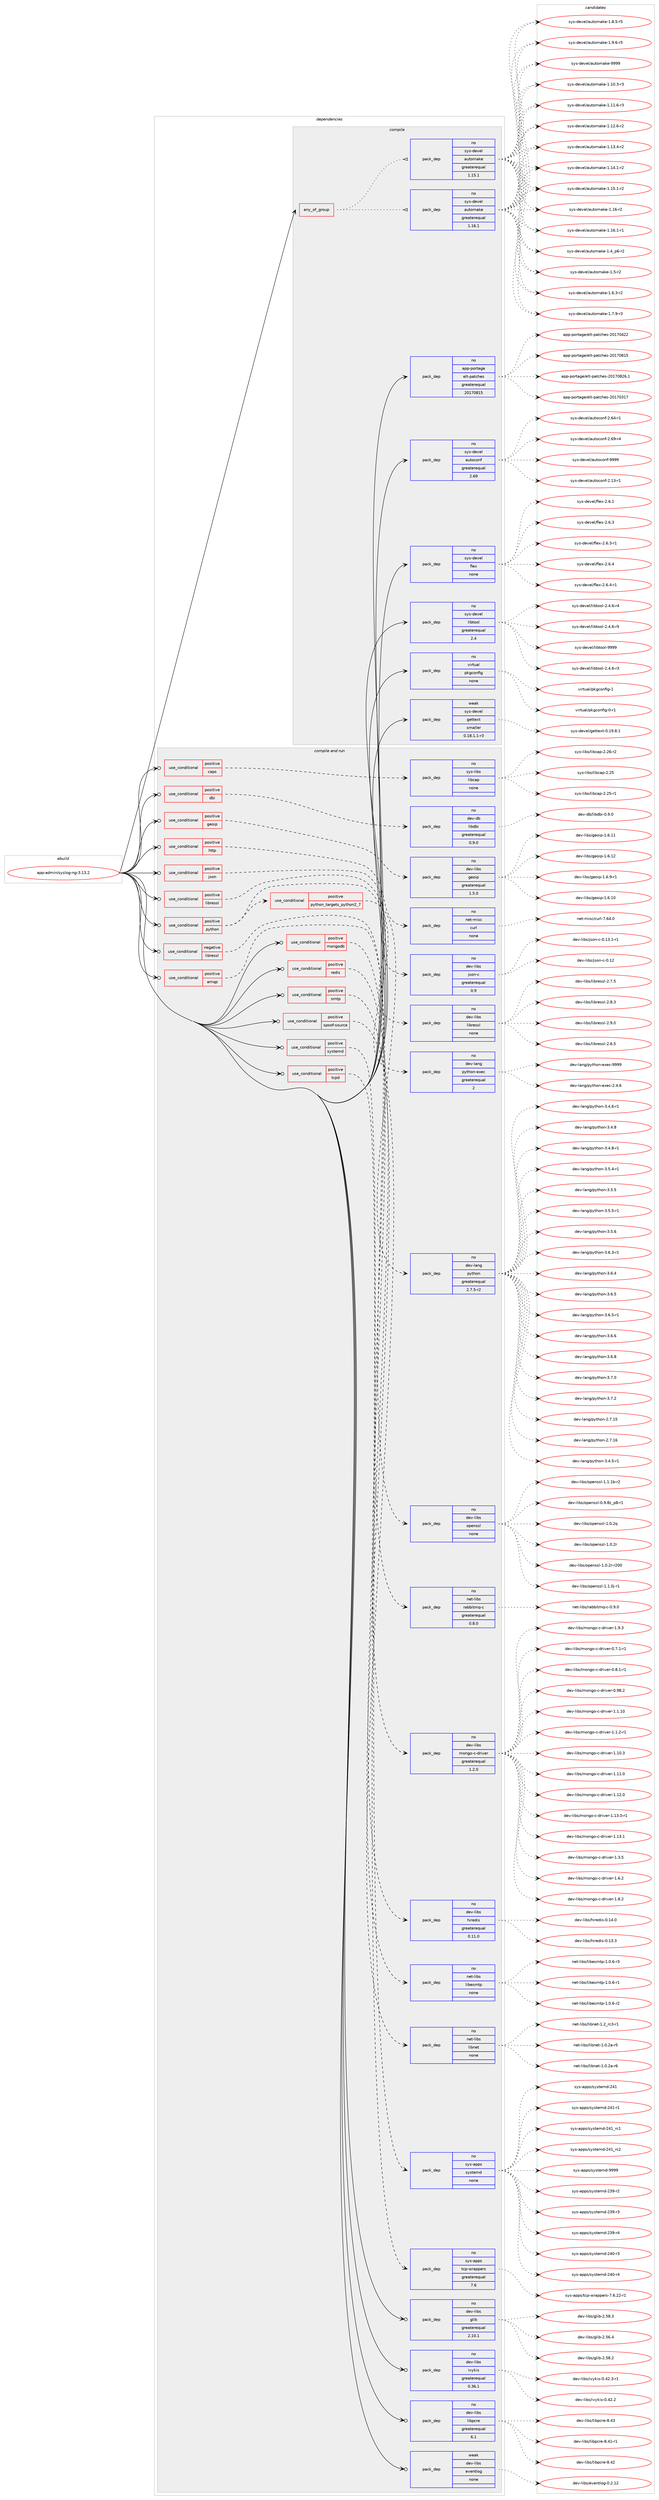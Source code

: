 digraph prolog {

# *************
# Graph options
# *************

newrank=true;
concentrate=true;
compound=true;
graph [rankdir=LR,fontname=Helvetica,fontsize=10,ranksep=1.5];#, ranksep=2.5, nodesep=0.2];
edge  [arrowhead=vee];
node  [fontname=Helvetica,fontsize=10];

# **********
# The ebuild
# **********

subgraph cluster_leftcol {
color=gray;
rank=same;
label=<<i>ebuild</i>>;
id [label="app-admin/syslog-ng-3.13.2", color=red, width=4, href="../app-admin/syslog-ng-3.13.2.svg"];
}

# ****************
# The dependencies
# ****************

subgraph cluster_midcol {
color=gray;
label=<<i>dependencies</i>>;
subgraph cluster_compile {
fillcolor="#eeeeee";
style=filled;
label=<<i>compile</i>>;
subgraph any19157 {
dependency1269637 [label=<<TABLE BORDER="0" CELLBORDER="1" CELLSPACING="0" CELLPADDING="4"><TR><TD CELLPADDING="10">any_of_group</TD></TR></TABLE>>, shape=none, color=red];subgraph pack903900 {
dependency1269638 [label=<<TABLE BORDER="0" CELLBORDER="1" CELLSPACING="0" CELLPADDING="4" WIDTH="220"><TR><TD ROWSPAN="6" CELLPADDING="30">pack_dep</TD></TR><TR><TD WIDTH="110">no</TD></TR><TR><TD>sys-devel</TD></TR><TR><TD>automake</TD></TR><TR><TD>greaterequal</TD></TR><TR><TD>1.16.1</TD></TR></TABLE>>, shape=none, color=blue];
}
dependency1269637:e -> dependency1269638:w [weight=20,style="dotted",arrowhead="oinv"];
subgraph pack903901 {
dependency1269639 [label=<<TABLE BORDER="0" CELLBORDER="1" CELLSPACING="0" CELLPADDING="4" WIDTH="220"><TR><TD ROWSPAN="6" CELLPADDING="30">pack_dep</TD></TR><TR><TD WIDTH="110">no</TD></TR><TR><TD>sys-devel</TD></TR><TR><TD>automake</TD></TR><TR><TD>greaterequal</TD></TR><TR><TD>1.15.1</TD></TR></TABLE>>, shape=none, color=blue];
}
dependency1269637:e -> dependency1269639:w [weight=20,style="dotted",arrowhead="oinv"];
}
id:e -> dependency1269637:w [weight=20,style="solid",arrowhead="vee"];
subgraph pack903902 {
dependency1269640 [label=<<TABLE BORDER="0" CELLBORDER="1" CELLSPACING="0" CELLPADDING="4" WIDTH="220"><TR><TD ROWSPAN="6" CELLPADDING="30">pack_dep</TD></TR><TR><TD WIDTH="110">no</TD></TR><TR><TD>app-portage</TD></TR><TR><TD>elt-patches</TD></TR><TR><TD>greaterequal</TD></TR><TR><TD>20170815</TD></TR></TABLE>>, shape=none, color=blue];
}
id:e -> dependency1269640:w [weight=20,style="solid",arrowhead="vee"];
subgraph pack903903 {
dependency1269641 [label=<<TABLE BORDER="0" CELLBORDER="1" CELLSPACING="0" CELLPADDING="4" WIDTH="220"><TR><TD ROWSPAN="6" CELLPADDING="30">pack_dep</TD></TR><TR><TD WIDTH="110">no</TD></TR><TR><TD>sys-devel</TD></TR><TR><TD>autoconf</TD></TR><TR><TD>greaterequal</TD></TR><TR><TD>2.69</TD></TR></TABLE>>, shape=none, color=blue];
}
id:e -> dependency1269641:w [weight=20,style="solid",arrowhead="vee"];
subgraph pack903904 {
dependency1269642 [label=<<TABLE BORDER="0" CELLBORDER="1" CELLSPACING="0" CELLPADDING="4" WIDTH="220"><TR><TD ROWSPAN="6" CELLPADDING="30">pack_dep</TD></TR><TR><TD WIDTH="110">no</TD></TR><TR><TD>sys-devel</TD></TR><TR><TD>flex</TD></TR><TR><TD>none</TD></TR><TR><TD></TD></TR></TABLE>>, shape=none, color=blue];
}
id:e -> dependency1269642:w [weight=20,style="solid",arrowhead="vee"];
subgraph pack903905 {
dependency1269643 [label=<<TABLE BORDER="0" CELLBORDER="1" CELLSPACING="0" CELLPADDING="4" WIDTH="220"><TR><TD ROWSPAN="6" CELLPADDING="30">pack_dep</TD></TR><TR><TD WIDTH="110">no</TD></TR><TR><TD>sys-devel</TD></TR><TR><TD>libtool</TD></TR><TR><TD>greaterequal</TD></TR><TR><TD>2.4</TD></TR></TABLE>>, shape=none, color=blue];
}
id:e -> dependency1269643:w [weight=20,style="solid",arrowhead="vee"];
subgraph pack903906 {
dependency1269644 [label=<<TABLE BORDER="0" CELLBORDER="1" CELLSPACING="0" CELLPADDING="4" WIDTH="220"><TR><TD ROWSPAN="6" CELLPADDING="30">pack_dep</TD></TR><TR><TD WIDTH="110">no</TD></TR><TR><TD>virtual</TD></TR><TR><TD>pkgconfig</TD></TR><TR><TD>none</TD></TR><TR><TD></TD></TR></TABLE>>, shape=none, color=blue];
}
id:e -> dependency1269644:w [weight=20,style="solid",arrowhead="vee"];
subgraph pack903907 {
dependency1269645 [label=<<TABLE BORDER="0" CELLBORDER="1" CELLSPACING="0" CELLPADDING="4" WIDTH="220"><TR><TD ROWSPAN="6" CELLPADDING="30">pack_dep</TD></TR><TR><TD WIDTH="110">weak</TD></TR><TR><TD>sys-devel</TD></TR><TR><TD>gettext</TD></TR><TR><TD>smaller</TD></TR><TR><TD>0.18.1.1-r3</TD></TR></TABLE>>, shape=none, color=blue];
}
id:e -> dependency1269645:w [weight=20,style="solid",arrowhead="vee"];
}
subgraph cluster_compileandrun {
fillcolor="#eeeeee";
style=filled;
label=<<i>compile and run</i>>;
subgraph cond346059 {
dependency1269646 [label=<<TABLE BORDER="0" CELLBORDER="1" CELLSPACING="0" CELLPADDING="4"><TR><TD ROWSPAN="3" CELLPADDING="10">use_conditional</TD></TR><TR><TD>negative</TD></TR><TR><TD>libressl</TD></TR></TABLE>>, shape=none, color=red];
subgraph pack903908 {
dependency1269647 [label=<<TABLE BORDER="0" CELLBORDER="1" CELLSPACING="0" CELLPADDING="4" WIDTH="220"><TR><TD ROWSPAN="6" CELLPADDING="30">pack_dep</TD></TR><TR><TD WIDTH="110">no</TD></TR><TR><TD>dev-libs</TD></TR><TR><TD>openssl</TD></TR><TR><TD>none</TD></TR><TR><TD></TD></TR></TABLE>>, shape=none, color=blue];
}
dependency1269646:e -> dependency1269647:w [weight=20,style="dashed",arrowhead="vee"];
}
id:e -> dependency1269646:w [weight=20,style="solid",arrowhead="odotvee"];
subgraph cond346060 {
dependency1269648 [label=<<TABLE BORDER="0" CELLBORDER="1" CELLSPACING="0" CELLPADDING="4"><TR><TD ROWSPAN="3" CELLPADDING="10">use_conditional</TD></TR><TR><TD>positive</TD></TR><TR><TD>amqp</TD></TR></TABLE>>, shape=none, color=red];
subgraph pack903909 {
dependency1269649 [label=<<TABLE BORDER="0" CELLBORDER="1" CELLSPACING="0" CELLPADDING="4" WIDTH="220"><TR><TD ROWSPAN="6" CELLPADDING="30">pack_dep</TD></TR><TR><TD WIDTH="110">no</TD></TR><TR><TD>net-libs</TD></TR><TR><TD>rabbitmq-c</TD></TR><TR><TD>greaterequal</TD></TR><TR><TD>0.8.0</TD></TR></TABLE>>, shape=none, color=blue];
}
dependency1269648:e -> dependency1269649:w [weight=20,style="dashed",arrowhead="vee"];
}
id:e -> dependency1269648:w [weight=20,style="solid",arrowhead="odotvee"];
subgraph cond346061 {
dependency1269650 [label=<<TABLE BORDER="0" CELLBORDER="1" CELLSPACING="0" CELLPADDING="4"><TR><TD ROWSPAN="3" CELLPADDING="10">use_conditional</TD></TR><TR><TD>positive</TD></TR><TR><TD>caps</TD></TR></TABLE>>, shape=none, color=red];
subgraph pack903910 {
dependency1269651 [label=<<TABLE BORDER="0" CELLBORDER="1" CELLSPACING="0" CELLPADDING="4" WIDTH="220"><TR><TD ROWSPAN="6" CELLPADDING="30">pack_dep</TD></TR><TR><TD WIDTH="110">no</TD></TR><TR><TD>sys-libs</TD></TR><TR><TD>libcap</TD></TR><TR><TD>none</TD></TR><TR><TD></TD></TR></TABLE>>, shape=none, color=blue];
}
dependency1269650:e -> dependency1269651:w [weight=20,style="dashed",arrowhead="vee"];
}
id:e -> dependency1269650:w [weight=20,style="solid",arrowhead="odotvee"];
subgraph cond346062 {
dependency1269652 [label=<<TABLE BORDER="0" CELLBORDER="1" CELLSPACING="0" CELLPADDING="4"><TR><TD ROWSPAN="3" CELLPADDING="10">use_conditional</TD></TR><TR><TD>positive</TD></TR><TR><TD>dbi</TD></TR></TABLE>>, shape=none, color=red];
subgraph pack903911 {
dependency1269653 [label=<<TABLE BORDER="0" CELLBORDER="1" CELLSPACING="0" CELLPADDING="4" WIDTH="220"><TR><TD ROWSPAN="6" CELLPADDING="30">pack_dep</TD></TR><TR><TD WIDTH="110">no</TD></TR><TR><TD>dev-db</TD></TR><TR><TD>libdbi</TD></TR><TR><TD>greaterequal</TD></TR><TR><TD>0.9.0</TD></TR></TABLE>>, shape=none, color=blue];
}
dependency1269652:e -> dependency1269653:w [weight=20,style="dashed",arrowhead="vee"];
}
id:e -> dependency1269652:w [weight=20,style="solid",arrowhead="odotvee"];
subgraph cond346063 {
dependency1269654 [label=<<TABLE BORDER="0" CELLBORDER="1" CELLSPACING="0" CELLPADDING="4"><TR><TD ROWSPAN="3" CELLPADDING="10">use_conditional</TD></TR><TR><TD>positive</TD></TR><TR><TD>geoip</TD></TR></TABLE>>, shape=none, color=red];
subgraph pack903912 {
dependency1269655 [label=<<TABLE BORDER="0" CELLBORDER="1" CELLSPACING="0" CELLPADDING="4" WIDTH="220"><TR><TD ROWSPAN="6" CELLPADDING="30">pack_dep</TD></TR><TR><TD WIDTH="110">no</TD></TR><TR><TD>dev-libs</TD></TR><TR><TD>geoip</TD></TR><TR><TD>greaterequal</TD></TR><TR><TD>1.5.0</TD></TR></TABLE>>, shape=none, color=blue];
}
dependency1269654:e -> dependency1269655:w [weight=20,style="dashed",arrowhead="vee"];
}
id:e -> dependency1269654:w [weight=20,style="solid",arrowhead="odotvee"];
subgraph cond346064 {
dependency1269656 [label=<<TABLE BORDER="0" CELLBORDER="1" CELLSPACING="0" CELLPADDING="4"><TR><TD ROWSPAN="3" CELLPADDING="10">use_conditional</TD></TR><TR><TD>positive</TD></TR><TR><TD>http</TD></TR></TABLE>>, shape=none, color=red];
subgraph pack903913 {
dependency1269657 [label=<<TABLE BORDER="0" CELLBORDER="1" CELLSPACING="0" CELLPADDING="4" WIDTH="220"><TR><TD ROWSPAN="6" CELLPADDING="30">pack_dep</TD></TR><TR><TD WIDTH="110">no</TD></TR><TR><TD>net-misc</TD></TR><TR><TD>curl</TD></TR><TR><TD>none</TD></TR><TR><TD></TD></TR></TABLE>>, shape=none, color=blue];
}
dependency1269656:e -> dependency1269657:w [weight=20,style="dashed",arrowhead="vee"];
}
id:e -> dependency1269656:w [weight=20,style="solid",arrowhead="odotvee"];
subgraph cond346065 {
dependency1269658 [label=<<TABLE BORDER="0" CELLBORDER="1" CELLSPACING="0" CELLPADDING="4"><TR><TD ROWSPAN="3" CELLPADDING="10">use_conditional</TD></TR><TR><TD>positive</TD></TR><TR><TD>json</TD></TR></TABLE>>, shape=none, color=red];
subgraph pack903914 {
dependency1269659 [label=<<TABLE BORDER="0" CELLBORDER="1" CELLSPACING="0" CELLPADDING="4" WIDTH="220"><TR><TD ROWSPAN="6" CELLPADDING="30">pack_dep</TD></TR><TR><TD WIDTH="110">no</TD></TR><TR><TD>dev-libs</TD></TR><TR><TD>json-c</TD></TR><TR><TD>greaterequal</TD></TR><TR><TD>0.9</TD></TR></TABLE>>, shape=none, color=blue];
}
dependency1269658:e -> dependency1269659:w [weight=20,style="dashed",arrowhead="vee"];
}
id:e -> dependency1269658:w [weight=20,style="solid",arrowhead="odotvee"];
subgraph cond346066 {
dependency1269660 [label=<<TABLE BORDER="0" CELLBORDER="1" CELLSPACING="0" CELLPADDING="4"><TR><TD ROWSPAN="3" CELLPADDING="10">use_conditional</TD></TR><TR><TD>positive</TD></TR><TR><TD>libressl</TD></TR></TABLE>>, shape=none, color=red];
subgraph pack903915 {
dependency1269661 [label=<<TABLE BORDER="0" CELLBORDER="1" CELLSPACING="0" CELLPADDING="4" WIDTH="220"><TR><TD ROWSPAN="6" CELLPADDING="30">pack_dep</TD></TR><TR><TD WIDTH="110">no</TD></TR><TR><TD>dev-libs</TD></TR><TR><TD>libressl</TD></TR><TR><TD>none</TD></TR><TR><TD></TD></TR></TABLE>>, shape=none, color=blue];
}
dependency1269660:e -> dependency1269661:w [weight=20,style="dashed",arrowhead="vee"];
}
id:e -> dependency1269660:w [weight=20,style="solid",arrowhead="odotvee"];
subgraph cond346067 {
dependency1269662 [label=<<TABLE BORDER="0" CELLBORDER="1" CELLSPACING="0" CELLPADDING="4"><TR><TD ROWSPAN="3" CELLPADDING="10">use_conditional</TD></TR><TR><TD>positive</TD></TR><TR><TD>mongodb</TD></TR></TABLE>>, shape=none, color=red];
subgraph pack903916 {
dependency1269663 [label=<<TABLE BORDER="0" CELLBORDER="1" CELLSPACING="0" CELLPADDING="4" WIDTH="220"><TR><TD ROWSPAN="6" CELLPADDING="30">pack_dep</TD></TR><TR><TD WIDTH="110">no</TD></TR><TR><TD>dev-libs</TD></TR><TR><TD>mongo-c-driver</TD></TR><TR><TD>greaterequal</TD></TR><TR><TD>1.2.0</TD></TR></TABLE>>, shape=none, color=blue];
}
dependency1269662:e -> dependency1269663:w [weight=20,style="dashed",arrowhead="vee"];
}
id:e -> dependency1269662:w [weight=20,style="solid",arrowhead="odotvee"];
subgraph cond346068 {
dependency1269664 [label=<<TABLE BORDER="0" CELLBORDER="1" CELLSPACING="0" CELLPADDING="4"><TR><TD ROWSPAN="3" CELLPADDING="10">use_conditional</TD></TR><TR><TD>positive</TD></TR><TR><TD>python</TD></TR></TABLE>>, shape=none, color=red];
subgraph cond346069 {
dependency1269665 [label=<<TABLE BORDER="0" CELLBORDER="1" CELLSPACING="0" CELLPADDING="4"><TR><TD ROWSPAN="3" CELLPADDING="10">use_conditional</TD></TR><TR><TD>positive</TD></TR><TR><TD>python_targets_python2_7</TD></TR></TABLE>>, shape=none, color=red];
subgraph pack903917 {
dependency1269666 [label=<<TABLE BORDER="0" CELLBORDER="1" CELLSPACING="0" CELLPADDING="4" WIDTH="220"><TR><TD ROWSPAN="6" CELLPADDING="30">pack_dep</TD></TR><TR><TD WIDTH="110">no</TD></TR><TR><TD>dev-lang</TD></TR><TR><TD>python</TD></TR><TR><TD>greaterequal</TD></TR><TR><TD>2.7.5-r2</TD></TR></TABLE>>, shape=none, color=blue];
}
dependency1269665:e -> dependency1269666:w [weight=20,style="dashed",arrowhead="vee"];
}
dependency1269664:e -> dependency1269665:w [weight=20,style="dashed",arrowhead="vee"];
subgraph pack903918 {
dependency1269667 [label=<<TABLE BORDER="0" CELLBORDER="1" CELLSPACING="0" CELLPADDING="4" WIDTH="220"><TR><TD ROWSPAN="6" CELLPADDING="30">pack_dep</TD></TR><TR><TD WIDTH="110">no</TD></TR><TR><TD>dev-lang</TD></TR><TR><TD>python-exec</TD></TR><TR><TD>greaterequal</TD></TR><TR><TD>2</TD></TR></TABLE>>, shape=none, color=blue];
}
dependency1269664:e -> dependency1269667:w [weight=20,style="dashed",arrowhead="vee"];
}
id:e -> dependency1269664:w [weight=20,style="solid",arrowhead="odotvee"];
subgraph cond346070 {
dependency1269668 [label=<<TABLE BORDER="0" CELLBORDER="1" CELLSPACING="0" CELLPADDING="4"><TR><TD ROWSPAN="3" CELLPADDING="10">use_conditional</TD></TR><TR><TD>positive</TD></TR><TR><TD>redis</TD></TR></TABLE>>, shape=none, color=red];
subgraph pack903919 {
dependency1269669 [label=<<TABLE BORDER="0" CELLBORDER="1" CELLSPACING="0" CELLPADDING="4" WIDTH="220"><TR><TD ROWSPAN="6" CELLPADDING="30">pack_dep</TD></TR><TR><TD WIDTH="110">no</TD></TR><TR><TD>dev-libs</TD></TR><TR><TD>hiredis</TD></TR><TR><TD>greaterequal</TD></TR><TR><TD>0.11.0</TD></TR></TABLE>>, shape=none, color=blue];
}
dependency1269668:e -> dependency1269669:w [weight=20,style="dashed",arrowhead="vee"];
}
id:e -> dependency1269668:w [weight=20,style="solid",arrowhead="odotvee"];
subgraph cond346071 {
dependency1269670 [label=<<TABLE BORDER="0" CELLBORDER="1" CELLSPACING="0" CELLPADDING="4"><TR><TD ROWSPAN="3" CELLPADDING="10">use_conditional</TD></TR><TR><TD>positive</TD></TR><TR><TD>smtp</TD></TR></TABLE>>, shape=none, color=red];
subgraph pack903920 {
dependency1269671 [label=<<TABLE BORDER="0" CELLBORDER="1" CELLSPACING="0" CELLPADDING="4" WIDTH="220"><TR><TD ROWSPAN="6" CELLPADDING="30">pack_dep</TD></TR><TR><TD WIDTH="110">no</TD></TR><TR><TD>net-libs</TD></TR><TR><TD>libesmtp</TD></TR><TR><TD>none</TD></TR><TR><TD></TD></TR></TABLE>>, shape=none, color=blue];
}
dependency1269670:e -> dependency1269671:w [weight=20,style="dashed",arrowhead="vee"];
}
id:e -> dependency1269670:w [weight=20,style="solid",arrowhead="odotvee"];
subgraph cond346072 {
dependency1269672 [label=<<TABLE BORDER="0" CELLBORDER="1" CELLSPACING="0" CELLPADDING="4"><TR><TD ROWSPAN="3" CELLPADDING="10">use_conditional</TD></TR><TR><TD>positive</TD></TR><TR><TD>spoof-source</TD></TR></TABLE>>, shape=none, color=red];
subgraph pack903921 {
dependency1269673 [label=<<TABLE BORDER="0" CELLBORDER="1" CELLSPACING="0" CELLPADDING="4" WIDTH="220"><TR><TD ROWSPAN="6" CELLPADDING="30">pack_dep</TD></TR><TR><TD WIDTH="110">no</TD></TR><TR><TD>net-libs</TD></TR><TR><TD>libnet</TD></TR><TR><TD>none</TD></TR><TR><TD></TD></TR></TABLE>>, shape=none, color=blue];
}
dependency1269672:e -> dependency1269673:w [weight=20,style="dashed",arrowhead="vee"];
}
id:e -> dependency1269672:w [weight=20,style="solid",arrowhead="odotvee"];
subgraph cond346073 {
dependency1269674 [label=<<TABLE BORDER="0" CELLBORDER="1" CELLSPACING="0" CELLPADDING="4"><TR><TD ROWSPAN="3" CELLPADDING="10">use_conditional</TD></TR><TR><TD>positive</TD></TR><TR><TD>systemd</TD></TR></TABLE>>, shape=none, color=red];
subgraph pack903922 {
dependency1269675 [label=<<TABLE BORDER="0" CELLBORDER="1" CELLSPACING="0" CELLPADDING="4" WIDTH="220"><TR><TD ROWSPAN="6" CELLPADDING="30">pack_dep</TD></TR><TR><TD WIDTH="110">no</TD></TR><TR><TD>sys-apps</TD></TR><TR><TD>systemd</TD></TR><TR><TD>none</TD></TR><TR><TD></TD></TR></TABLE>>, shape=none, color=blue];
}
dependency1269674:e -> dependency1269675:w [weight=20,style="dashed",arrowhead="vee"];
}
id:e -> dependency1269674:w [weight=20,style="solid",arrowhead="odotvee"];
subgraph cond346074 {
dependency1269676 [label=<<TABLE BORDER="0" CELLBORDER="1" CELLSPACING="0" CELLPADDING="4"><TR><TD ROWSPAN="3" CELLPADDING="10">use_conditional</TD></TR><TR><TD>positive</TD></TR><TR><TD>tcpd</TD></TR></TABLE>>, shape=none, color=red];
subgraph pack903923 {
dependency1269677 [label=<<TABLE BORDER="0" CELLBORDER="1" CELLSPACING="0" CELLPADDING="4" WIDTH="220"><TR><TD ROWSPAN="6" CELLPADDING="30">pack_dep</TD></TR><TR><TD WIDTH="110">no</TD></TR><TR><TD>sys-apps</TD></TR><TR><TD>tcp-wrappers</TD></TR><TR><TD>greaterequal</TD></TR><TR><TD>7.6</TD></TR></TABLE>>, shape=none, color=blue];
}
dependency1269676:e -> dependency1269677:w [weight=20,style="dashed",arrowhead="vee"];
}
id:e -> dependency1269676:w [weight=20,style="solid",arrowhead="odotvee"];
subgraph pack903924 {
dependency1269678 [label=<<TABLE BORDER="0" CELLBORDER="1" CELLSPACING="0" CELLPADDING="4" WIDTH="220"><TR><TD ROWSPAN="6" CELLPADDING="30">pack_dep</TD></TR><TR><TD WIDTH="110">no</TD></TR><TR><TD>dev-libs</TD></TR><TR><TD>glib</TD></TR><TR><TD>greaterequal</TD></TR><TR><TD>2.10.1</TD></TR></TABLE>>, shape=none, color=blue];
}
id:e -> dependency1269678:w [weight=20,style="solid",arrowhead="odotvee"];
subgraph pack903925 {
dependency1269679 [label=<<TABLE BORDER="0" CELLBORDER="1" CELLSPACING="0" CELLPADDING="4" WIDTH="220"><TR><TD ROWSPAN="6" CELLPADDING="30">pack_dep</TD></TR><TR><TD WIDTH="110">no</TD></TR><TR><TD>dev-libs</TD></TR><TR><TD>ivykis</TD></TR><TR><TD>greaterequal</TD></TR><TR><TD>0.36.1</TD></TR></TABLE>>, shape=none, color=blue];
}
id:e -> dependency1269679:w [weight=20,style="solid",arrowhead="odotvee"];
subgraph pack903926 {
dependency1269680 [label=<<TABLE BORDER="0" CELLBORDER="1" CELLSPACING="0" CELLPADDING="4" WIDTH="220"><TR><TD ROWSPAN="6" CELLPADDING="30">pack_dep</TD></TR><TR><TD WIDTH="110">no</TD></TR><TR><TD>dev-libs</TD></TR><TR><TD>libpcre</TD></TR><TR><TD>greaterequal</TD></TR><TR><TD>6.1</TD></TR></TABLE>>, shape=none, color=blue];
}
id:e -> dependency1269680:w [weight=20,style="solid",arrowhead="odotvee"];
subgraph pack903927 {
dependency1269681 [label=<<TABLE BORDER="0" CELLBORDER="1" CELLSPACING="0" CELLPADDING="4" WIDTH="220"><TR><TD ROWSPAN="6" CELLPADDING="30">pack_dep</TD></TR><TR><TD WIDTH="110">weak</TD></TR><TR><TD>dev-libs</TD></TR><TR><TD>eventlog</TD></TR><TR><TD>none</TD></TR><TR><TD></TD></TR></TABLE>>, shape=none, color=blue];
}
id:e -> dependency1269681:w [weight=20,style="solid",arrowhead="odotvee"];
}
subgraph cluster_run {
fillcolor="#eeeeee";
style=filled;
label=<<i>run</i>>;
}
}

# **************
# The candidates
# **************

subgraph cluster_choices {
rank=same;
color=gray;
label=<<i>candidates</i>>;

subgraph choice903900 {
color=black;
nodesep=1;
choice11512111545100101118101108479711711611110997107101454946494846514511451 [label="sys-devel/automake-1.10.3-r3", color=red, width=4,href="../sys-devel/automake-1.10.3-r3.svg"];
choice11512111545100101118101108479711711611110997107101454946494946544511451 [label="sys-devel/automake-1.11.6-r3", color=red, width=4,href="../sys-devel/automake-1.11.6-r3.svg"];
choice11512111545100101118101108479711711611110997107101454946495046544511450 [label="sys-devel/automake-1.12.6-r2", color=red, width=4,href="../sys-devel/automake-1.12.6-r2.svg"];
choice11512111545100101118101108479711711611110997107101454946495146524511450 [label="sys-devel/automake-1.13.4-r2", color=red, width=4,href="../sys-devel/automake-1.13.4-r2.svg"];
choice11512111545100101118101108479711711611110997107101454946495246494511450 [label="sys-devel/automake-1.14.1-r2", color=red, width=4,href="../sys-devel/automake-1.14.1-r2.svg"];
choice11512111545100101118101108479711711611110997107101454946495346494511450 [label="sys-devel/automake-1.15.1-r2", color=red, width=4,href="../sys-devel/automake-1.15.1-r2.svg"];
choice1151211154510010111810110847971171161111099710710145494649544511450 [label="sys-devel/automake-1.16-r2", color=red, width=4,href="../sys-devel/automake-1.16-r2.svg"];
choice11512111545100101118101108479711711611110997107101454946495446494511449 [label="sys-devel/automake-1.16.1-r1", color=red, width=4,href="../sys-devel/automake-1.16.1-r1.svg"];
choice115121115451001011181011084797117116111109971071014549465295112544511450 [label="sys-devel/automake-1.4_p6-r2", color=red, width=4,href="../sys-devel/automake-1.4_p6-r2.svg"];
choice11512111545100101118101108479711711611110997107101454946534511450 [label="sys-devel/automake-1.5-r2", color=red, width=4,href="../sys-devel/automake-1.5-r2.svg"];
choice115121115451001011181011084797117116111109971071014549465446514511450 [label="sys-devel/automake-1.6.3-r2", color=red, width=4,href="../sys-devel/automake-1.6.3-r2.svg"];
choice115121115451001011181011084797117116111109971071014549465546574511451 [label="sys-devel/automake-1.7.9-r3", color=red, width=4,href="../sys-devel/automake-1.7.9-r3.svg"];
choice115121115451001011181011084797117116111109971071014549465646534511453 [label="sys-devel/automake-1.8.5-r5", color=red, width=4,href="../sys-devel/automake-1.8.5-r5.svg"];
choice115121115451001011181011084797117116111109971071014549465746544511453 [label="sys-devel/automake-1.9.6-r5", color=red, width=4,href="../sys-devel/automake-1.9.6-r5.svg"];
choice115121115451001011181011084797117116111109971071014557575757 [label="sys-devel/automake-9999", color=red, width=4,href="../sys-devel/automake-9999.svg"];
dependency1269638:e -> choice11512111545100101118101108479711711611110997107101454946494846514511451:w [style=dotted,weight="100"];
dependency1269638:e -> choice11512111545100101118101108479711711611110997107101454946494946544511451:w [style=dotted,weight="100"];
dependency1269638:e -> choice11512111545100101118101108479711711611110997107101454946495046544511450:w [style=dotted,weight="100"];
dependency1269638:e -> choice11512111545100101118101108479711711611110997107101454946495146524511450:w [style=dotted,weight="100"];
dependency1269638:e -> choice11512111545100101118101108479711711611110997107101454946495246494511450:w [style=dotted,weight="100"];
dependency1269638:e -> choice11512111545100101118101108479711711611110997107101454946495346494511450:w [style=dotted,weight="100"];
dependency1269638:e -> choice1151211154510010111810110847971171161111099710710145494649544511450:w [style=dotted,weight="100"];
dependency1269638:e -> choice11512111545100101118101108479711711611110997107101454946495446494511449:w [style=dotted,weight="100"];
dependency1269638:e -> choice115121115451001011181011084797117116111109971071014549465295112544511450:w [style=dotted,weight="100"];
dependency1269638:e -> choice11512111545100101118101108479711711611110997107101454946534511450:w [style=dotted,weight="100"];
dependency1269638:e -> choice115121115451001011181011084797117116111109971071014549465446514511450:w [style=dotted,weight="100"];
dependency1269638:e -> choice115121115451001011181011084797117116111109971071014549465546574511451:w [style=dotted,weight="100"];
dependency1269638:e -> choice115121115451001011181011084797117116111109971071014549465646534511453:w [style=dotted,weight="100"];
dependency1269638:e -> choice115121115451001011181011084797117116111109971071014549465746544511453:w [style=dotted,weight="100"];
dependency1269638:e -> choice115121115451001011181011084797117116111109971071014557575757:w [style=dotted,weight="100"];
}
subgraph choice903901 {
color=black;
nodesep=1;
choice11512111545100101118101108479711711611110997107101454946494846514511451 [label="sys-devel/automake-1.10.3-r3", color=red, width=4,href="../sys-devel/automake-1.10.3-r3.svg"];
choice11512111545100101118101108479711711611110997107101454946494946544511451 [label="sys-devel/automake-1.11.6-r3", color=red, width=4,href="../sys-devel/automake-1.11.6-r3.svg"];
choice11512111545100101118101108479711711611110997107101454946495046544511450 [label="sys-devel/automake-1.12.6-r2", color=red, width=4,href="../sys-devel/automake-1.12.6-r2.svg"];
choice11512111545100101118101108479711711611110997107101454946495146524511450 [label="sys-devel/automake-1.13.4-r2", color=red, width=4,href="../sys-devel/automake-1.13.4-r2.svg"];
choice11512111545100101118101108479711711611110997107101454946495246494511450 [label="sys-devel/automake-1.14.1-r2", color=red, width=4,href="../sys-devel/automake-1.14.1-r2.svg"];
choice11512111545100101118101108479711711611110997107101454946495346494511450 [label="sys-devel/automake-1.15.1-r2", color=red, width=4,href="../sys-devel/automake-1.15.1-r2.svg"];
choice1151211154510010111810110847971171161111099710710145494649544511450 [label="sys-devel/automake-1.16-r2", color=red, width=4,href="../sys-devel/automake-1.16-r2.svg"];
choice11512111545100101118101108479711711611110997107101454946495446494511449 [label="sys-devel/automake-1.16.1-r1", color=red, width=4,href="../sys-devel/automake-1.16.1-r1.svg"];
choice115121115451001011181011084797117116111109971071014549465295112544511450 [label="sys-devel/automake-1.4_p6-r2", color=red, width=4,href="../sys-devel/automake-1.4_p6-r2.svg"];
choice11512111545100101118101108479711711611110997107101454946534511450 [label="sys-devel/automake-1.5-r2", color=red, width=4,href="../sys-devel/automake-1.5-r2.svg"];
choice115121115451001011181011084797117116111109971071014549465446514511450 [label="sys-devel/automake-1.6.3-r2", color=red, width=4,href="../sys-devel/automake-1.6.3-r2.svg"];
choice115121115451001011181011084797117116111109971071014549465546574511451 [label="sys-devel/automake-1.7.9-r3", color=red, width=4,href="../sys-devel/automake-1.7.9-r3.svg"];
choice115121115451001011181011084797117116111109971071014549465646534511453 [label="sys-devel/automake-1.8.5-r5", color=red, width=4,href="../sys-devel/automake-1.8.5-r5.svg"];
choice115121115451001011181011084797117116111109971071014549465746544511453 [label="sys-devel/automake-1.9.6-r5", color=red, width=4,href="../sys-devel/automake-1.9.6-r5.svg"];
choice115121115451001011181011084797117116111109971071014557575757 [label="sys-devel/automake-9999", color=red, width=4,href="../sys-devel/automake-9999.svg"];
dependency1269639:e -> choice11512111545100101118101108479711711611110997107101454946494846514511451:w [style=dotted,weight="100"];
dependency1269639:e -> choice11512111545100101118101108479711711611110997107101454946494946544511451:w [style=dotted,weight="100"];
dependency1269639:e -> choice11512111545100101118101108479711711611110997107101454946495046544511450:w [style=dotted,weight="100"];
dependency1269639:e -> choice11512111545100101118101108479711711611110997107101454946495146524511450:w [style=dotted,weight="100"];
dependency1269639:e -> choice11512111545100101118101108479711711611110997107101454946495246494511450:w [style=dotted,weight="100"];
dependency1269639:e -> choice11512111545100101118101108479711711611110997107101454946495346494511450:w [style=dotted,weight="100"];
dependency1269639:e -> choice1151211154510010111810110847971171161111099710710145494649544511450:w [style=dotted,weight="100"];
dependency1269639:e -> choice11512111545100101118101108479711711611110997107101454946495446494511449:w [style=dotted,weight="100"];
dependency1269639:e -> choice115121115451001011181011084797117116111109971071014549465295112544511450:w [style=dotted,weight="100"];
dependency1269639:e -> choice11512111545100101118101108479711711611110997107101454946534511450:w [style=dotted,weight="100"];
dependency1269639:e -> choice115121115451001011181011084797117116111109971071014549465446514511450:w [style=dotted,weight="100"];
dependency1269639:e -> choice115121115451001011181011084797117116111109971071014549465546574511451:w [style=dotted,weight="100"];
dependency1269639:e -> choice115121115451001011181011084797117116111109971071014549465646534511453:w [style=dotted,weight="100"];
dependency1269639:e -> choice115121115451001011181011084797117116111109971071014549465746544511453:w [style=dotted,weight="100"];
dependency1269639:e -> choice115121115451001011181011084797117116111109971071014557575757:w [style=dotted,weight="100"];
}
subgraph choice903902 {
color=black;
nodesep=1;
choice97112112451121111141169710310147101108116451129711699104101115455048495548514955 [label="app-portage/elt-patches-20170317", color=red, width=4,href="../app-portage/elt-patches-20170317.svg"];
choice97112112451121111141169710310147101108116451129711699104101115455048495548525050 [label="app-portage/elt-patches-20170422", color=red, width=4,href="../app-portage/elt-patches-20170422.svg"];
choice97112112451121111141169710310147101108116451129711699104101115455048495548564953 [label="app-portage/elt-patches-20170815", color=red, width=4,href="../app-portage/elt-patches-20170815.svg"];
choice971121124511211111411697103101471011081164511297116991041011154550484955485650544649 [label="app-portage/elt-patches-20170826.1", color=red, width=4,href="../app-portage/elt-patches-20170826.1.svg"];
dependency1269640:e -> choice97112112451121111141169710310147101108116451129711699104101115455048495548514955:w [style=dotted,weight="100"];
dependency1269640:e -> choice97112112451121111141169710310147101108116451129711699104101115455048495548525050:w [style=dotted,weight="100"];
dependency1269640:e -> choice97112112451121111141169710310147101108116451129711699104101115455048495548564953:w [style=dotted,weight="100"];
dependency1269640:e -> choice971121124511211111411697103101471011081164511297116991041011154550484955485650544649:w [style=dotted,weight="100"];
}
subgraph choice903903 {
color=black;
nodesep=1;
choice1151211154510010111810110847971171161119911111010245504649514511449 [label="sys-devel/autoconf-2.13-r1", color=red, width=4,href="../sys-devel/autoconf-2.13-r1.svg"];
choice1151211154510010111810110847971171161119911111010245504654524511449 [label="sys-devel/autoconf-2.64-r1", color=red, width=4,href="../sys-devel/autoconf-2.64-r1.svg"];
choice1151211154510010111810110847971171161119911111010245504654574511452 [label="sys-devel/autoconf-2.69-r4", color=red, width=4,href="../sys-devel/autoconf-2.69-r4.svg"];
choice115121115451001011181011084797117116111991111101024557575757 [label="sys-devel/autoconf-9999", color=red, width=4,href="../sys-devel/autoconf-9999.svg"];
dependency1269641:e -> choice1151211154510010111810110847971171161119911111010245504649514511449:w [style=dotted,weight="100"];
dependency1269641:e -> choice1151211154510010111810110847971171161119911111010245504654524511449:w [style=dotted,weight="100"];
dependency1269641:e -> choice1151211154510010111810110847971171161119911111010245504654574511452:w [style=dotted,weight="100"];
dependency1269641:e -> choice115121115451001011181011084797117116111991111101024557575757:w [style=dotted,weight="100"];
}
subgraph choice903904 {
color=black;
nodesep=1;
choice1151211154510010111810110847102108101120455046544649 [label="sys-devel/flex-2.6.1", color=red, width=4,href="../sys-devel/flex-2.6.1.svg"];
choice1151211154510010111810110847102108101120455046544651 [label="sys-devel/flex-2.6.3", color=red, width=4,href="../sys-devel/flex-2.6.3.svg"];
choice11512111545100101118101108471021081011204550465446514511449 [label="sys-devel/flex-2.6.3-r1", color=red, width=4,href="../sys-devel/flex-2.6.3-r1.svg"];
choice1151211154510010111810110847102108101120455046544652 [label="sys-devel/flex-2.6.4", color=red, width=4,href="../sys-devel/flex-2.6.4.svg"];
choice11512111545100101118101108471021081011204550465446524511449 [label="sys-devel/flex-2.6.4-r1", color=red, width=4,href="../sys-devel/flex-2.6.4-r1.svg"];
dependency1269642:e -> choice1151211154510010111810110847102108101120455046544649:w [style=dotted,weight="100"];
dependency1269642:e -> choice1151211154510010111810110847102108101120455046544651:w [style=dotted,weight="100"];
dependency1269642:e -> choice11512111545100101118101108471021081011204550465446514511449:w [style=dotted,weight="100"];
dependency1269642:e -> choice1151211154510010111810110847102108101120455046544652:w [style=dotted,weight="100"];
dependency1269642:e -> choice11512111545100101118101108471021081011204550465446524511449:w [style=dotted,weight="100"];
}
subgraph choice903905 {
color=black;
nodesep=1;
choice1151211154510010111810110847108105981161111111084550465246544511451 [label="sys-devel/libtool-2.4.6-r3", color=red, width=4,href="../sys-devel/libtool-2.4.6-r3.svg"];
choice1151211154510010111810110847108105981161111111084550465246544511452 [label="sys-devel/libtool-2.4.6-r4", color=red, width=4,href="../sys-devel/libtool-2.4.6-r4.svg"];
choice1151211154510010111810110847108105981161111111084550465246544511453 [label="sys-devel/libtool-2.4.6-r5", color=red, width=4,href="../sys-devel/libtool-2.4.6-r5.svg"];
choice1151211154510010111810110847108105981161111111084557575757 [label="sys-devel/libtool-9999", color=red, width=4,href="../sys-devel/libtool-9999.svg"];
dependency1269643:e -> choice1151211154510010111810110847108105981161111111084550465246544511451:w [style=dotted,weight="100"];
dependency1269643:e -> choice1151211154510010111810110847108105981161111111084550465246544511452:w [style=dotted,weight="100"];
dependency1269643:e -> choice1151211154510010111810110847108105981161111111084550465246544511453:w [style=dotted,weight="100"];
dependency1269643:e -> choice1151211154510010111810110847108105981161111111084557575757:w [style=dotted,weight="100"];
}
subgraph choice903906 {
color=black;
nodesep=1;
choice11810511411611797108471121071039911111010210510345484511449 [label="virtual/pkgconfig-0-r1", color=red, width=4,href="../virtual/pkgconfig-0-r1.svg"];
choice1181051141161179710847112107103991111101021051034549 [label="virtual/pkgconfig-1", color=red, width=4,href="../virtual/pkgconfig-1.svg"];
dependency1269644:e -> choice11810511411611797108471121071039911111010210510345484511449:w [style=dotted,weight="100"];
dependency1269644:e -> choice1181051141161179710847112107103991111101021051034549:w [style=dotted,weight="100"];
}
subgraph choice903907 {
color=black;
nodesep=1;
choice1151211154510010111810110847103101116116101120116454846495746564649 [label="sys-devel/gettext-0.19.8.1", color=red, width=4,href="../sys-devel/gettext-0.19.8.1.svg"];
dependency1269645:e -> choice1151211154510010111810110847103101116116101120116454846495746564649:w [style=dotted,weight="100"];
}
subgraph choice903908 {
color=black;
nodesep=1;
choice10010111845108105981154711111210111011511510845484657465612295112564511449 [label="dev-libs/openssl-0.9.8z_p8-r1", color=red, width=4,href="../dev-libs/openssl-0.9.8z_p8-r1.svg"];
choice100101118451081059811547111112101110115115108454946484650113 [label="dev-libs/openssl-1.0.2q", color=red, width=4,href="../dev-libs/openssl-1.0.2q.svg"];
choice100101118451081059811547111112101110115115108454946484650114 [label="dev-libs/openssl-1.0.2r", color=red, width=4,href="../dev-libs/openssl-1.0.2r.svg"];
choice10010111845108105981154711111210111011511510845494648465011445114504848 [label="dev-libs/openssl-1.0.2r-r200", color=red, width=4,href="../dev-libs/openssl-1.0.2r-r200.svg"];
choice1001011184510810598115471111121011101151151084549464946481064511449 [label="dev-libs/openssl-1.1.0j-r1", color=red, width=4,href="../dev-libs/openssl-1.1.0j-r1.svg"];
choice100101118451081059811547111112101110115115108454946494649984511450 [label="dev-libs/openssl-1.1.1b-r2", color=red, width=4,href="../dev-libs/openssl-1.1.1b-r2.svg"];
dependency1269647:e -> choice10010111845108105981154711111210111011511510845484657465612295112564511449:w [style=dotted,weight="100"];
dependency1269647:e -> choice100101118451081059811547111112101110115115108454946484650113:w [style=dotted,weight="100"];
dependency1269647:e -> choice100101118451081059811547111112101110115115108454946484650114:w [style=dotted,weight="100"];
dependency1269647:e -> choice10010111845108105981154711111210111011511510845494648465011445114504848:w [style=dotted,weight="100"];
dependency1269647:e -> choice1001011184510810598115471111121011101151151084549464946481064511449:w [style=dotted,weight="100"];
dependency1269647:e -> choice100101118451081059811547111112101110115115108454946494649984511450:w [style=dotted,weight="100"];
}
subgraph choice903909 {
color=black;
nodesep=1;
choice1101011164510810598115471149798981051161091134599454846574648 [label="net-libs/rabbitmq-c-0.9.0", color=red, width=4,href="../net-libs/rabbitmq-c-0.9.0.svg"];
dependency1269649:e -> choice1101011164510810598115471149798981051161091134599454846574648:w [style=dotted,weight="100"];
}
subgraph choice903910 {
color=black;
nodesep=1;
choice1151211154510810598115471081059899971124550465053 [label="sys-libs/libcap-2.25", color=red, width=4,href="../sys-libs/libcap-2.25.svg"];
choice11512111545108105981154710810598999711245504650534511449 [label="sys-libs/libcap-2.25-r1", color=red, width=4,href="../sys-libs/libcap-2.25-r1.svg"];
choice11512111545108105981154710810598999711245504650544511450 [label="sys-libs/libcap-2.26-r2", color=red, width=4,href="../sys-libs/libcap-2.26-r2.svg"];
dependency1269651:e -> choice1151211154510810598115471081059899971124550465053:w [style=dotted,weight="100"];
dependency1269651:e -> choice11512111545108105981154710810598999711245504650534511449:w [style=dotted,weight="100"];
dependency1269651:e -> choice11512111545108105981154710810598999711245504650544511450:w [style=dotted,weight="100"];
}
subgraph choice903911 {
color=black;
nodesep=1;
choice1001011184510098471081059810098105454846574648 [label="dev-db/libdbi-0.9.0", color=red, width=4,href="../dev-db/libdbi-0.9.0.svg"];
dependency1269653:e -> choice1001011184510098471081059810098105454846574648:w [style=dotted,weight="100"];
}
subgraph choice903912 {
color=black;
nodesep=1;
choice10010111845108105981154710310111110511245494654464948 [label="dev-libs/geoip-1.6.10", color=red, width=4,href="../dev-libs/geoip-1.6.10.svg"];
choice10010111845108105981154710310111110511245494654464949 [label="dev-libs/geoip-1.6.11", color=red, width=4,href="../dev-libs/geoip-1.6.11.svg"];
choice10010111845108105981154710310111110511245494654464950 [label="dev-libs/geoip-1.6.12", color=red, width=4,href="../dev-libs/geoip-1.6.12.svg"];
choice1001011184510810598115471031011111051124549465446574511449 [label="dev-libs/geoip-1.6.9-r1", color=red, width=4,href="../dev-libs/geoip-1.6.9-r1.svg"];
dependency1269655:e -> choice10010111845108105981154710310111110511245494654464948:w [style=dotted,weight="100"];
dependency1269655:e -> choice10010111845108105981154710310111110511245494654464949:w [style=dotted,weight="100"];
dependency1269655:e -> choice10010111845108105981154710310111110511245494654464950:w [style=dotted,weight="100"];
dependency1269655:e -> choice1001011184510810598115471031011111051124549465446574511449:w [style=dotted,weight="100"];
}
subgraph choice903913 {
color=black;
nodesep=1;
choice1101011164510910511599479911711410845554654524648 [label="net-misc/curl-7.64.0", color=red, width=4,href="../net-misc/curl-7.64.0.svg"];
dependency1269657:e -> choice1101011164510910511599479911711410845554654524648:w [style=dotted,weight="100"];
}
subgraph choice903914 {
color=black;
nodesep=1;
choice10010111845108105981154710611511111045994548464950 [label="dev-libs/json-c-0.12", color=red, width=4,href="../dev-libs/json-c-0.12.svg"];
choice1001011184510810598115471061151111104599454846495146494511449 [label="dev-libs/json-c-0.13.1-r1", color=red, width=4,href="../dev-libs/json-c-0.13.1-r1.svg"];
dependency1269659:e -> choice10010111845108105981154710611511111045994548464950:w [style=dotted,weight="100"];
dependency1269659:e -> choice1001011184510810598115471061151111104599454846495146494511449:w [style=dotted,weight="100"];
}
subgraph choice903915 {
color=black;
nodesep=1;
choice10010111845108105981154710810598114101115115108455046544653 [label="dev-libs/libressl-2.6.5", color=red, width=4,href="../dev-libs/libressl-2.6.5.svg"];
choice10010111845108105981154710810598114101115115108455046554653 [label="dev-libs/libressl-2.7.5", color=red, width=4,href="../dev-libs/libressl-2.7.5.svg"];
choice10010111845108105981154710810598114101115115108455046564651 [label="dev-libs/libressl-2.8.3", color=red, width=4,href="../dev-libs/libressl-2.8.3.svg"];
choice10010111845108105981154710810598114101115115108455046574648 [label="dev-libs/libressl-2.9.0", color=red, width=4,href="../dev-libs/libressl-2.9.0.svg"];
dependency1269661:e -> choice10010111845108105981154710810598114101115115108455046544653:w [style=dotted,weight="100"];
dependency1269661:e -> choice10010111845108105981154710810598114101115115108455046554653:w [style=dotted,weight="100"];
dependency1269661:e -> choice10010111845108105981154710810598114101115115108455046564651:w [style=dotted,weight="100"];
dependency1269661:e -> choice10010111845108105981154710810598114101115115108455046574648:w [style=dotted,weight="100"];
}
subgraph choice903916 {
color=black;
nodesep=1;
choice1001011184510810598115471091111101031114599451001141051181011144548465546494511449 [label="dev-libs/mongo-c-driver-0.7.1-r1", color=red, width=4,href="../dev-libs/mongo-c-driver-0.7.1-r1.svg"];
choice1001011184510810598115471091111101031114599451001141051181011144548465646494511449 [label="dev-libs/mongo-c-driver-0.8.1-r1", color=red, width=4,href="../dev-libs/mongo-c-driver-0.8.1-r1.svg"];
choice10010111845108105981154710911111010311145994510011410511810111445484657564650 [label="dev-libs/mongo-c-driver-0.98.2", color=red, width=4,href="../dev-libs/mongo-c-driver-0.98.2.svg"];
choice10010111845108105981154710911111010311145994510011410511810111445494649464948 [label="dev-libs/mongo-c-driver-1.1.10", color=red, width=4,href="../dev-libs/mongo-c-driver-1.1.10.svg"];
choice1001011184510810598115471091111101031114599451001141051181011144549464946504511449 [label="dev-libs/mongo-c-driver-1.1.2-r1", color=red, width=4,href="../dev-libs/mongo-c-driver-1.1.2-r1.svg"];
choice10010111845108105981154710911111010311145994510011410511810111445494649484651 [label="dev-libs/mongo-c-driver-1.10.3", color=red, width=4,href="../dev-libs/mongo-c-driver-1.10.3.svg"];
choice10010111845108105981154710911111010311145994510011410511810111445494649494648 [label="dev-libs/mongo-c-driver-1.11.0", color=red, width=4,href="../dev-libs/mongo-c-driver-1.11.0.svg"];
choice10010111845108105981154710911111010311145994510011410511810111445494649504648 [label="dev-libs/mongo-c-driver-1.12.0", color=red, width=4,href="../dev-libs/mongo-c-driver-1.12.0.svg"];
choice100101118451081059811547109111110103111459945100114105118101114454946495146484511449 [label="dev-libs/mongo-c-driver-1.13.0-r1", color=red, width=4,href="../dev-libs/mongo-c-driver-1.13.0-r1.svg"];
choice10010111845108105981154710911111010311145994510011410511810111445494649514649 [label="dev-libs/mongo-c-driver-1.13.1", color=red, width=4,href="../dev-libs/mongo-c-driver-1.13.1.svg"];
choice100101118451081059811547109111110103111459945100114105118101114454946514653 [label="dev-libs/mongo-c-driver-1.3.5", color=red, width=4,href="../dev-libs/mongo-c-driver-1.3.5.svg"];
choice100101118451081059811547109111110103111459945100114105118101114454946544650 [label="dev-libs/mongo-c-driver-1.6.2", color=red, width=4,href="../dev-libs/mongo-c-driver-1.6.2.svg"];
choice100101118451081059811547109111110103111459945100114105118101114454946564650 [label="dev-libs/mongo-c-driver-1.8.2", color=red, width=4,href="../dev-libs/mongo-c-driver-1.8.2.svg"];
choice100101118451081059811547109111110103111459945100114105118101114454946574651 [label="dev-libs/mongo-c-driver-1.9.3", color=red, width=4,href="../dev-libs/mongo-c-driver-1.9.3.svg"];
dependency1269663:e -> choice1001011184510810598115471091111101031114599451001141051181011144548465546494511449:w [style=dotted,weight="100"];
dependency1269663:e -> choice1001011184510810598115471091111101031114599451001141051181011144548465646494511449:w [style=dotted,weight="100"];
dependency1269663:e -> choice10010111845108105981154710911111010311145994510011410511810111445484657564650:w [style=dotted,weight="100"];
dependency1269663:e -> choice10010111845108105981154710911111010311145994510011410511810111445494649464948:w [style=dotted,weight="100"];
dependency1269663:e -> choice1001011184510810598115471091111101031114599451001141051181011144549464946504511449:w [style=dotted,weight="100"];
dependency1269663:e -> choice10010111845108105981154710911111010311145994510011410511810111445494649484651:w [style=dotted,weight="100"];
dependency1269663:e -> choice10010111845108105981154710911111010311145994510011410511810111445494649494648:w [style=dotted,weight="100"];
dependency1269663:e -> choice10010111845108105981154710911111010311145994510011410511810111445494649504648:w [style=dotted,weight="100"];
dependency1269663:e -> choice100101118451081059811547109111110103111459945100114105118101114454946495146484511449:w [style=dotted,weight="100"];
dependency1269663:e -> choice10010111845108105981154710911111010311145994510011410511810111445494649514649:w [style=dotted,weight="100"];
dependency1269663:e -> choice100101118451081059811547109111110103111459945100114105118101114454946514653:w [style=dotted,weight="100"];
dependency1269663:e -> choice100101118451081059811547109111110103111459945100114105118101114454946544650:w [style=dotted,weight="100"];
dependency1269663:e -> choice100101118451081059811547109111110103111459945100114105118101114454946564650:w [style=dotted,weight="100"];
dependency1269663:e -> choice100101118451081059811547109111110103111459945100114105118101114454946574651:w [style=dotted,weight="100"];
}
subgraph choice903917 {
color=black;
nodesep=1;
choice10010111845108971101034711212111610411111045504655464953 [label="dev-lang/python-2.7.15", color=red, width=4,href="../dev-lang/python-2.7.15.svg"];
choice10010111845108971101034711212111610411111045504655464954 [label="dev-lang/python-2.7.16", color=red, width=4,href="../dev-lang/python-2.7.16.svg"];
choice1001011184510897110103471121211161041111104551465246534511449 [label="dev-lang/python-3.4.5-r1", color=red, width=4,href="../dev-lang/python-3.4.5-r1.svg"];
choice1001011184510897110103471121211161041111104551465246544511449 [label="dev-lang/python-3.4.6-r1", color=red, width=4,href="../dev-lang/python-3.4.6-r1.svg"];
choice100101118451089711010347112121116104111110455146524656 [label="dev-lang/python-3.4.8", color=red, width=4,href="../dev-lang/python-3.4.8.svg"];
choice1001011184510897110103471121211161041111104551465246564511449 [label="dev-lang/python-3.4.8-r1", color=red, width=4,href="../dev-lang/python-3.4.8-r1.svg"];
choice1001011184510897110103471121211161041111104551465346524511449 [label="dev-lang/python-3.5.4-r1", color=red, width=4,href="../dev-lang/python-3.5.4-r1.svg"];
choice100101118451089711010347112121116104111110455146534653 [label="dev-lang/python-3.5.5", color=red, width=4,href="../dev-lang/python-3.5.5.svg"];
choice1001011184510897110103471121211161041111104551465346534511449 [label="dev-lang/python-3.5.5-r1", color=red, width=4,href="../dev-lang/python-3.5.5-r1.svg"];
choice100101118451089711010347112121116104111110455146534654 [label="dev-lang/python-3.5.6", color=red, width=4,href="../dev-lang/python-3.5.6.svg"];
choice1001011184510897110103471121211161041111104551465446514511449 [label="dev-lang/python-3.6.3-r1", color=red, width=4,href="../dev-lang/python-3.6.3-r1.svg"];
choice100101118451089711010347112121116104111110455146544652 [label="dev-lang/python-3.6.4", color=red, width=4,href="../dev-lang/python-3.6.4.svg"];
choice100101118451089711010347112121116104111110455146544653 [label="dev-lang/python-3.6.5", color=red, width=4,href="../dev-lang/python-3.6.5.svg"];
choice1001011184510897110103471121211161041111104551465446534511449 [label="dev-lang/python-3.6.5-r1", color=red, width=4,href="../dev-lang/python-3.6.5-r1.svg"];
choice100101118451089711010347112121116104111110455146544654 [label="dev-lang/python-3.6.6", color=red, width=4,href="../dev-lang/python-3.6.6.svg"];
choice100101118451089711010347112121116104111110455146544656 [label="dev-lang/python-3.6.8", color=red, width=4,href="../dev-lang/python-3.6.8.svg"];
choice100101118451089711010347112121116104111110455146554648 [label="dev-lang/python-3.7.0", color=red, width=4,href="../dev-lang/python-3.7.0.svg"];
choice100101118451089711010347112121116104111110455146554650 [label="dev-lang/python-3.7.2", color=red, width=4,href="../dev-lang/python-3.7.2.svg"];
dependency1269666:e -> choice10010111845108971101034711212111610411111045504655464953:w [style=dotted,weight="100"];
dependency1269666:e -> choice10010111845108971101034711212111610411111045504655464954:w [style=dotted,weight="100"];
dependency1269666:e -> choice1001011184510897110103471121211161041111104551465246534511449:w [style=dotted,weight="100"];
dependency1269666:e -> choice1001011184510897110103471121211161041111104551465246544511449:w [style=dotted,weight="100"];
dependency1269666:e -> choice100101118451089711010347112121116104111110455146524656:w [style=dotted,weight="100"];
dependency1269666:e -> choice1001011184510897110103471121211161041111104551465246564511449:w [style=dotted,weight="100"];
dependency1269666:e -> choice1001011184510897110103471121211161041111104551465346524511449:w [style=dotted,weight="100"];
dependency1269666:e -> choice100101118451089711010347112121116104111110455146534653:w [style=dotted,weight="100"];
dependency1269666:e -> choice1001011184510897110103471121211161041111104551465346534511449:w [style=dotted,weight="100"];
dependency1269666:e -> choice100101118451089711010347112121116104111110455146534654:w [style=dotted,weight="100"];
dependency1269666:e -> choice1001011184510897110103471121211161041111104551465446514511449:w [style=dotted,weight="100"];
dependency1269666:e -> choice100101118451089711010347112121116104111110455146544652:w [style=dotted,weight="100"];
dependency1269666:e -> choice100101118451089711010347112121116104111110455146544653:w [style=dotted,weight="100"];
dependency1269666:e -> choice1001011184510897110103471121211161041111104551465446534511449:w [style=dotted,weight="100"];
dependency1269666:e -> choice100101118451089711010347112121116104111110455146544654:w [style=dotted,weight="100"];
dependency1269666:e -> choice100101118451089711010347112121116104111110455146544656:w [style=dotted,weight="100"];
dependency1269666:e -> choice100101118451089711010347112121116104111110455146554648:w [style=dotted,weight="100"];
dependency1269666:e -> choice100101118451089711010347112121116104111110455146554650:w [style=dotted,weight="100"];
}
subgraph choice903918 {
color=black;
nodesep=1;
choice1001011184510897110103471121211161041111104510112010199455046524654 [label="dev-lang/python-exec-2.4.6", color=red, width=4,href="../dev-lang/python-exec-2.4.6.svg"];
choice10010111845108971101034711212111610411111045101120101994557575757 [label="dev-lang/python-exec-9999", color=red, width=4,href="../dev-lang/python-exec-9999.svg"];
dependency1269667:e -> choice1001011184510897110103471121211161041111104510112010199455046524654:w [style=dotted,weight="100"];
dependency1269667:e -> choice10010111845108971101034711212111610411111045101120101994557575757:w [style=dotted,weight="100"];
}
subgraph choice903919 {
color=black;
nodesep=1;
choice10010111845108105981154710410511410110010511545484649514651 [label="dev-libs/hiredis-0.13.3", color=red, width=4,href="../dev-libs/hiredis-0.13.3.svg"];
choice10010111845108105981154710410511410110010511545484649524648 [label="dev-libs/hiredis-0.14.0", color=red, width=4,href="../dev-libs/hiredis-0.14.0.svg"];
dependency1269669:e -> choice10010111845108105981154710410511410110010511545484649514651:w [style=dotted,weight="100"];
dependency1269669:e -> choice10010111845108105981154710410511410110010511545484649524648:w [style=dotted,weight="100"];
}
subgraph choice903920 {
color=black;
nodesep=1;
choice110101116451081059811547108105981011151091161124549464846544511449 [label="net-libs/libesmtp-1.0.6-r1", color=red, width=4,href="../net-libs/libesmtp-1.0.6-r1.svg"];
choice110101116451081059811547108105981011151091161124549464846544511450 [label="net-libs/libesmtp-1.0.6-r2", color=red, width=4,href="../net-libs/libesmtp-1.0.6-r2.svg"];
choice110101116451081059811547108105981011151091161124549464846544511451 [label="net-libs/libesmtp-1.0.6-r3", color=red, width=4,href="../net-libs/libesmtp-1.0.6-r3.svg"];
dependency1269671:e -> choice110101116451081059811547108105981011151091161124549464846544511449:w [style=dotted,weight="100"];
dependency1269671:e -> choice110101116451081059811547108105981011151091161124549464846544511450:w [style=dotted,weight="100"];
dependency1269671:e -> choice110101116451081059811547108105981011151091161124549464846544511451:w [style=dotted,weight="100"];
}
subgraph choice903921 {
color=black;
nodesep=1;
choice11010111645108105981154710810598110101116454946484650974511453 [label="net-libs/libnet-1.0.2a-r5", color=red, width=4,href="../net-libs/libnet-1.0.2a-r5.svg"];
choice11010111645108105981154710810598110101116454946484650974511454 [label="net-libs/libnet-1.0.2a-r6", color=red, width=4,href="../net-libs/libnet-1.0.2a-r6.svg"];
choice11010111645108105981154710810598110101116454946509511499514511449 [label="net-libs/libnet-1.2_rc3-r1", color=red, width=4,href="../net-libs/libnet-1.2_rc3-r1.svg"];
dependency1269673:e -> choice11010111645108105981154710810598110101116454946484650974511453:w [style=dotted,weight="100"];
dependency1269673:e -> choice11010111645108105981154710810598110101116454946484650974511454:w [style=dotted,weight="100"];
dependency1269673:e -> choice11010111645108105981154710810598110101116454946509511499514511449:w [style=dotted,weight="100"];
}
subgraph choice903922 {
color=black;
nodesep=1;
choice115121115459711211211547115121115116101109100455051574511450 [label="sys-apps/systemd-239-r2", color=red, width=4,href="../sys-apps/systemd-239-r2.svg"];
choice115121115459711211211547115121115116101109100455051574511451 [label="sys-apps/systemd-239-r3", color=red, width=4,href="../sys-apps/systemd-239-r3.svg"];
choice115121115459711211211547115121115116101109100455051574511452 [label="sys-apps/systemd-239-r4", color=red, width=4,href="../sys-apps/systemd-239-r4.svg"];
choice115121115459711211211547115121115116101109100455052484511451 [label="sys-apps/systemd-240-r3", color=red, width=4,href="../sys-apps/systemd-240-r3.svg"];
choice115121115459711211211547115121115116101109100455052484511452 [label="sys-apps/systemd-240-r4", color=red, width=4,href="../sys-apps/systemd-240-r4.svg"];
choice11512111545971121121154711512111511610110910045505249 [label="sys-apps/systemd-241", color=red, width=4,href="../sys-apps/systemd-241.svg"];
choice115121115459711211211547115121115116101109100455052494511449 [label="sys-apps/systemd-241-r1", color=red, width=4,href="../sys-apps/systemd-241-r1.svg"];
choice11512111545971121121154711512111511610110910045505249951149949 [label="sys-apps/systemd-241_rc1", color=red, width=4,href="../sys-apps/systemd-241_rc1.svg"];
choice11512111545971121121154711512111511610110910045505249951149950 [label="sys-apps/systemd-241_rc2", color=red, width=4,href="../sys-apps/systemd-241_rc2.svg"];
choice1151211154597112112115471151211151161011091004557575757 [label="sys-apps/systemd-9999", color=red, width=4,href="../sys-apps/systemd-9999.svg"];
dependency1269675:e -> choice115121115459711211211547115121115116101109100455051574511450:w [style=dotted,weight="100"];
dependency1269675:e -> choice115121115459711211211547115121115116101109100455051574511451:w [style=dotted,weight="100"];
dependency1269675:e -> choice115121115459711211211547115121115116101109100455051574511452:w [style=dotted,weight="100"];
dependency1269675:e -> choice115121115459711211211547115121115116101109100455052484511451:w [style=dotted,weight="100"];
dependency1269675:e -> choice115121115459711211211547115121115116101109100455052484511452:w [style=dotted,weight="100"];
dependency1269675:e -> choice11512111545971121121154711512111511610110910045505249:w [style=dotted,weight="100"];
dependency1269675:e -> choice115121115459711211211547115121115116101109100455052494511449:w [style=dotted,weight="100"];
dependency1269675:e -> choice11512111545971121121154711512111511610110910045505249951149949:w [style=dotted,weight="100"];
dependency1269675:e -> choice11512111545971121121154711512111511610110910045505249951149950:w [style=dotted,weight="100"];
dependency1269675:e -> choice1151211154597112112115471151211151161011091004557575757:w [style=dotted,weight="100"];
}
subgraph choice903923 {
color=black;
nodesep=1;
choice115121115459711211211547116991124511911497112112101114115455546544650504511449 [label="sys-apps/tcp-wrappers-7.6.22-r1", color=red, width=4,href="../sys-apps/tcp-wrappers-7.6.22-r1.svg"];
dependency1269677:e -> choice115121115459711211211547116991124511911497112112101114115455546544650504511449:w [style=dotted,weight="100"];
}
subgraph choice903924 {
color=black;
nodesep=1;
choice1001011184510810598115471031081059845504653544652 [label="dev-libs/glib-2.56.4", color=red, width=4,href="../dev-libs/glib-2.56.4.svg"];
choice1001011184510810598115471031081059845504653564650 [label="dev-libs/glib-2.58.2", color=red, width=4,href="../dev-libs/glib-2.58.2.svg"];
choice1001011184510810598115471031081059845504653564651 [label="dev-libs/glib-2.58.3", color=red, width=4,href="../dev-libs/glib-2.58.3.svg"];
dependency1269678:e -> choice1001011184510810598115471031081059845504653544652:w [style=dotted,weight="100"];
dependency1269678:e -> choice1001011184510810598115471031081059845504653564650:w [style=dotted,weight="100"];
dependency1269678:e -> choice1001011184510810598115471031081059845504653564651:w [style=dotted,weight="100"];
}
subgraph choice903925 {
color=black;
nodesep=1;
choice10010111845108105981154710511812110710511545484652504650 [label="dev-libs/ivykis-0.42.2", color=red, width=4,href="../dev-libs/ivykis-0.42.2.svg"];
choice100101118451081059811547105118121107105115454846525046514511449 [label="dev-libs/ivykis-0.42.3-r1", color=red, width=4,href="../dev-libs/ivykis-0.42.3-r1.svg"];
dependency1269679:e -> choice10010111845108105981154710511812110710511545484652504650:w [style=dotted,weight="100"];
dependency1269679:e -> choice100101118451081059811547105118121107105115454846525046514511449:w [style=dotted,weight="100"];
}
subgraph choice903926 {
color=black;
nodesep=1;
choice100101118451081059811547108105981129911410145564652494511449 [label="dev-libs/libpcre-8.41-r1", color=red, width=4,href="../dev-libs/libpcre-8.41-r1.svg"];
choice10010111845108105981154710810598112991141014556465250 [label="dev-libs/libpcre-8.42", color=red, width=4,href="../dev-libs/libpcre-8.42.svg"];
choice10010111845108105981154710810598112991141014556465251 [label="dev-libs/libpcre-8.43", color=red, width=4,href="../dev-libs/libpcre-8.43.svg"];
dependency1269680:e -> choice100101118451081059811547108105981129911410145564652494511449:w [style=dotted,weight="100"];
dependency1269680:e -> choice10010111845108105981154710810598112991141014556465250:w [style=dotted,weight="100"];
dependency1269680:e -> choice10010111845108105981154710810598112991141014556465251:w [style=dotted,weight="100"];
}
subgraph choice903927 {
color=black;
nodesep=1;
choice10010111845108105981154710111810111011610811110345484650464950 [label="dev-libs/eventlog-0.2.12", color=red, width=4,href="../dev-libs/eventlog-0.2.12.svg"];
dependency1269681:e -> choice10010111845108105981154710111810111011610811110345484650464950:w [style=dotted,weight="100"];
}
}

}
